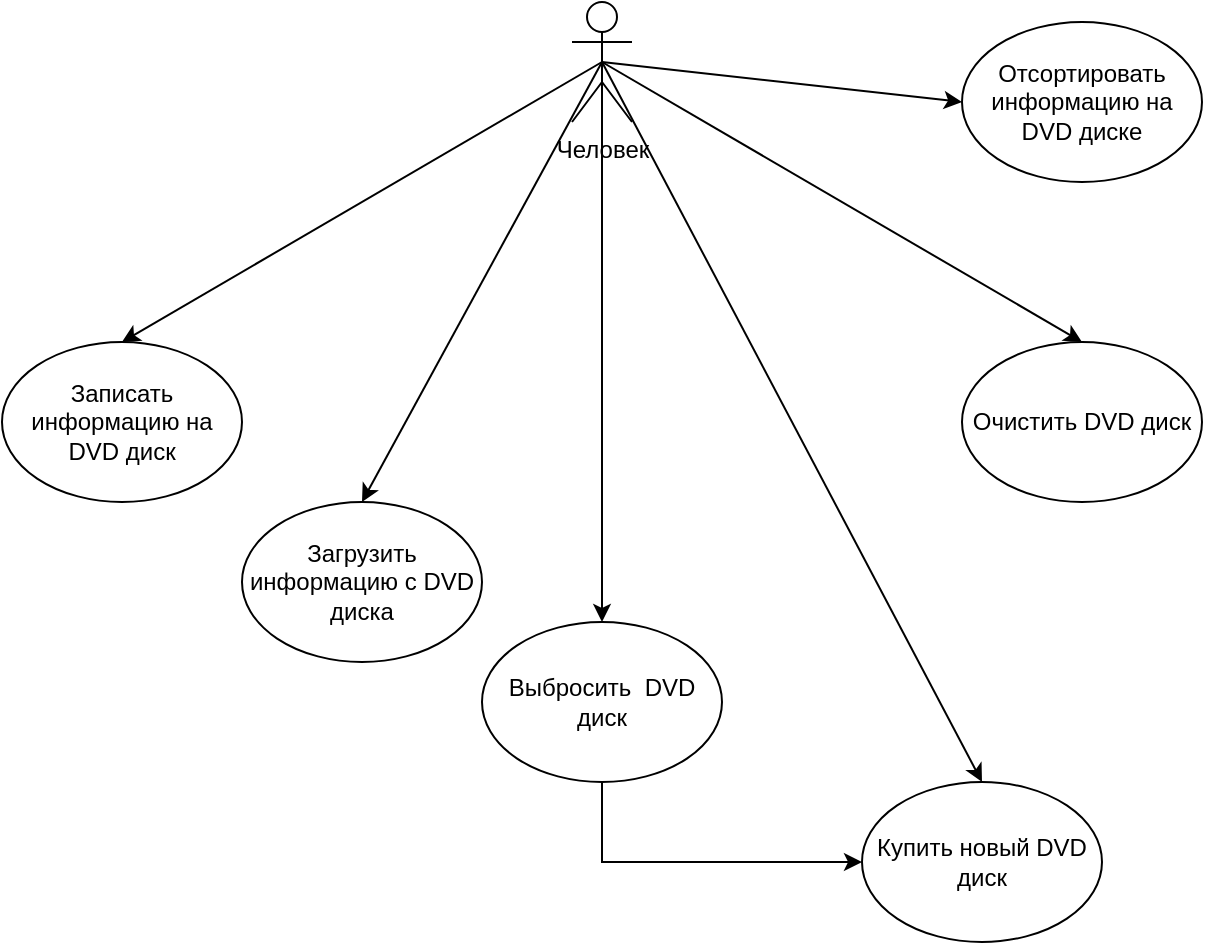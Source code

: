 <mxfile version="21.1.0" type="github">
  <diagram name="Страница 1" id="BAI0ltXMdz_b-thvhpuC">
    <mxGraphModel dx="819" dy="437" grid="1" gridSize="10" guides="1" tooltips="1" connect="1" arrows="1" fold="1" page="1" pageScale="1" pageWidth="827" pageHeight="1169" math="0" shadow="0">
      <root>
        <mxCell id="0" />
        <mxCell id="1" parent="0" />
        <mxCell id="B2hmwhTim83I7suOaIMB-1" value="Человек&lt;br&gt;" style="shape=umlActor;verticalLabelPosition=bottom;verticalAlign=top;html=1;outlineConnect=0;" vertex="1" parent="1">
          <mxGeometry x="375" y="90" width="30" height="60" as="geometry" />
        </mxCell>
        <mxCell id="B2hmwhTim83I7suOaIMB-7" value="Записать информацию на DVD диск" style="ellipse;whiteSpace=wrap;html=1;" vertex="1" parent="1">
          <mxGeometry x="90" y="260" width="120" height="80" as="geometry" />
        </mxCell>
        <mxCell id="B2hmwhTim83I7suOaIMB-8" value="Загрузить информацию с DVD диска" style="ellipse;whiteSpace=wrap;html=1;" vertex="1" parent="1">
          <mxGeometry x="210" y="340" width="120" height="80" as="geometry" />
        </mxCell>
        <mxCell id="B2hmwhTim83I7suOaIMB-9" value="Выбросить&amp;nbsp; DVD диск" style="ellipse;whiteSpace=wrap;html=1;" vertex="1" parent="1">
          <mxGeometry x="330" y="400" width="120" height="80" as="geometry" />
        </mxCell>
        <mxCell id="B2hmwhTim83I7suOaIMB-10" value="Очистить DVD диск" style="ellipse;whiteSpace=wrap;html=1;" vertex="1" parent="1">
          <mxGeometry x="570" y="260" width="120" height="80" as="geometry" />
        </mxCell>
        <mxCell id="B2hmwhTim83I7suOaIMB-11" value="Отсортировать информацию на DVD диске" style="ellipse;whiteSpace=wrap;html=1;" vertex="1" parent="1">
          <mxGeometry x="570" y="100" width="120" height="80" as="geometry" />
        </mxCell>
        <mxCell id="B2hmwhTim83I7suOaIMB-12" value="" style="endArrow=classic;html=1;rounded=0;entryX=0.5;entryY=0;entryDx=0;entryDy=0;exitX=0.5;exitY=0.5;exitDx=0;exitDy=0;exitPerimeter=0;" edge="1" parent="1" source="B2hmwhTim83I7suOaIMB-1" target="B2hmwhTim83I7suOaIMB-7">
          <mxGeometry width="50" height="50" relative="1" as="geometry">
            <mxPoint x="360" y="330" as="sourcePoint" />
            <mxPoint x="410" y="280" as="targetPoint" />
          </mxGeometry>
        </mxCell>
        <mxCell id="B2hmwhTim83I7suOaIMB-13" value="" style="endArrow=classic;html=1;rounded=0;exitX=0.5;exitY=1;exitDx=0;exitDy=0;entryX=0;entryY=0.5;entryDx=0;entryDy=0;" edge="1" parent="1" source="B2hmwhTim83I7suOaIMB-9" target="B2hmwhTim83I7suOaIMB-14">
          <mxGeometry width="50" height="50" relative="1" as="geometry">
            <mxPoint x="360" y="510" as="sourcePoint" />
            <mxPoint x="390" y="570" as="targetPoint" />
            <Array as="points">
              <mxPoint x="390" y="520" />
            </Array>
          </mxGeometry>
        </mxCell>
        <mxCell id="B2hmwhTim83I7suOaIMB-14" value="Купить новый DVD диск" style="ellipse;whiteSpace=wrap;html=1;" vertex="1" parent="1">
          <mxGeometry x="520" y="480" width="120" height="80" as="geometry" />
        </mxCell>
        <mxCell id="B2hmwhTim83I7suOaIMB-15" value="" style="endArrow=classic;html=1;rounded=0;exitX=0.5;exitY=0.5;exitDx=0;exitDy=0;exitPerimeter=0;entryX=0.5;entryY=0;entryDx=0;entryDy=0;" edge="1" parent="1" source="B2hmwhTim83I7suOaIMB-1" target="B2hmwhTim83I7suOaIMB-8">
          <mxGeometry width="50" height="50" relative="1" as="geometry">
            <mxPoint x="360" y="280" as="sourcePoint" />
            <mxPoint x="410" y="230" as="targetPoint" />
          </mxGeometry>
        </mxCell>
        <mxCell id="B2hmwhTim83I7suOaIMB-17" value="" style="endArrow=classic;html=1;rounded=0;exitX=0.5;exitY=0.5;exitDx=0;exitDy=0;exitPerimeter=0;entryX=0.5;entryY=0;entryDx=0;entryDy=0;" edge="1" parent="1" source="B2hmwhTim83I7suOaIMB-1" target="B2hmwhTim83I7suOaIMB-9">
          <mxGeometry width="50" height="50" relative="1" as="geometry">
            <mxPoint x="360" y="280" as="sourcePoint" />
            <mxPoint x="410" y="230" as="targetPoint" />
          </mxGeometry>
        </mxCell>
        <mxCell id="B2hmwhTim83I7suOaIMB-18" value="" style="endArrow=classic;html=1;rounded=0;entryX=0.5;entryY=0;entryDx=0;entryDy=0;exitX=0.5;exitY=0.5;exitDx=0;exitDy=0;exitPerimeter=0;" edge="1" parent="1" source="B2hmwhTim83I7suOaIMB-1" target="B2hmwhTim83I7suOaIMB-10">
          <mxGeometry width="50" height="50" relative="1" as="geometry">
            <mxPoint x="440" y="300" as="sourcePoint" />
            <mxPoint x="490" y="250" as="targetPoint" />
          </mxGeometry>
        </mxCell>
        <mxCell id="B2hmwhTim83I7suOaIMB-19" value="" style="endArrow=classic;html=1;rounded=0;entryX=0.5;entryY=0;entryDx=0;entryDy=0;" edge="1" parent="1" target="B2hmwhTim83I7suOaIMB-14">
          <mxGeometry width="50" height="50" relative="1" as="geometry">
            <mxPoint x="390" y="120" as="sourcePoint" />
            <mxPoint x="640" y="270" as="targetPoint" />
          </mxGeometry>
        </mxCell>
        <mxCell id="B2hmwhTim83I7suOaIMB-20" value="" style="endArrow=classic;html=1;rounded=0;entryX=0;entryY=0.5;entryDx=0;entryDy=0;" edge="1" parent="1" target="B2hmwhTim83I7suOaIMB-11">
          <mxGeometry width="50" height="50" relative="1" as="geometry">
            <mxPoint x="390" y="120" as="sourcePoint" />
            <mxPoint x="640" y="270" as="targetPoint" />
          </mxGeometry>
        </mxCell>
      </root>
    </mxGraphModel>
  </diagram>
</mxfile>

